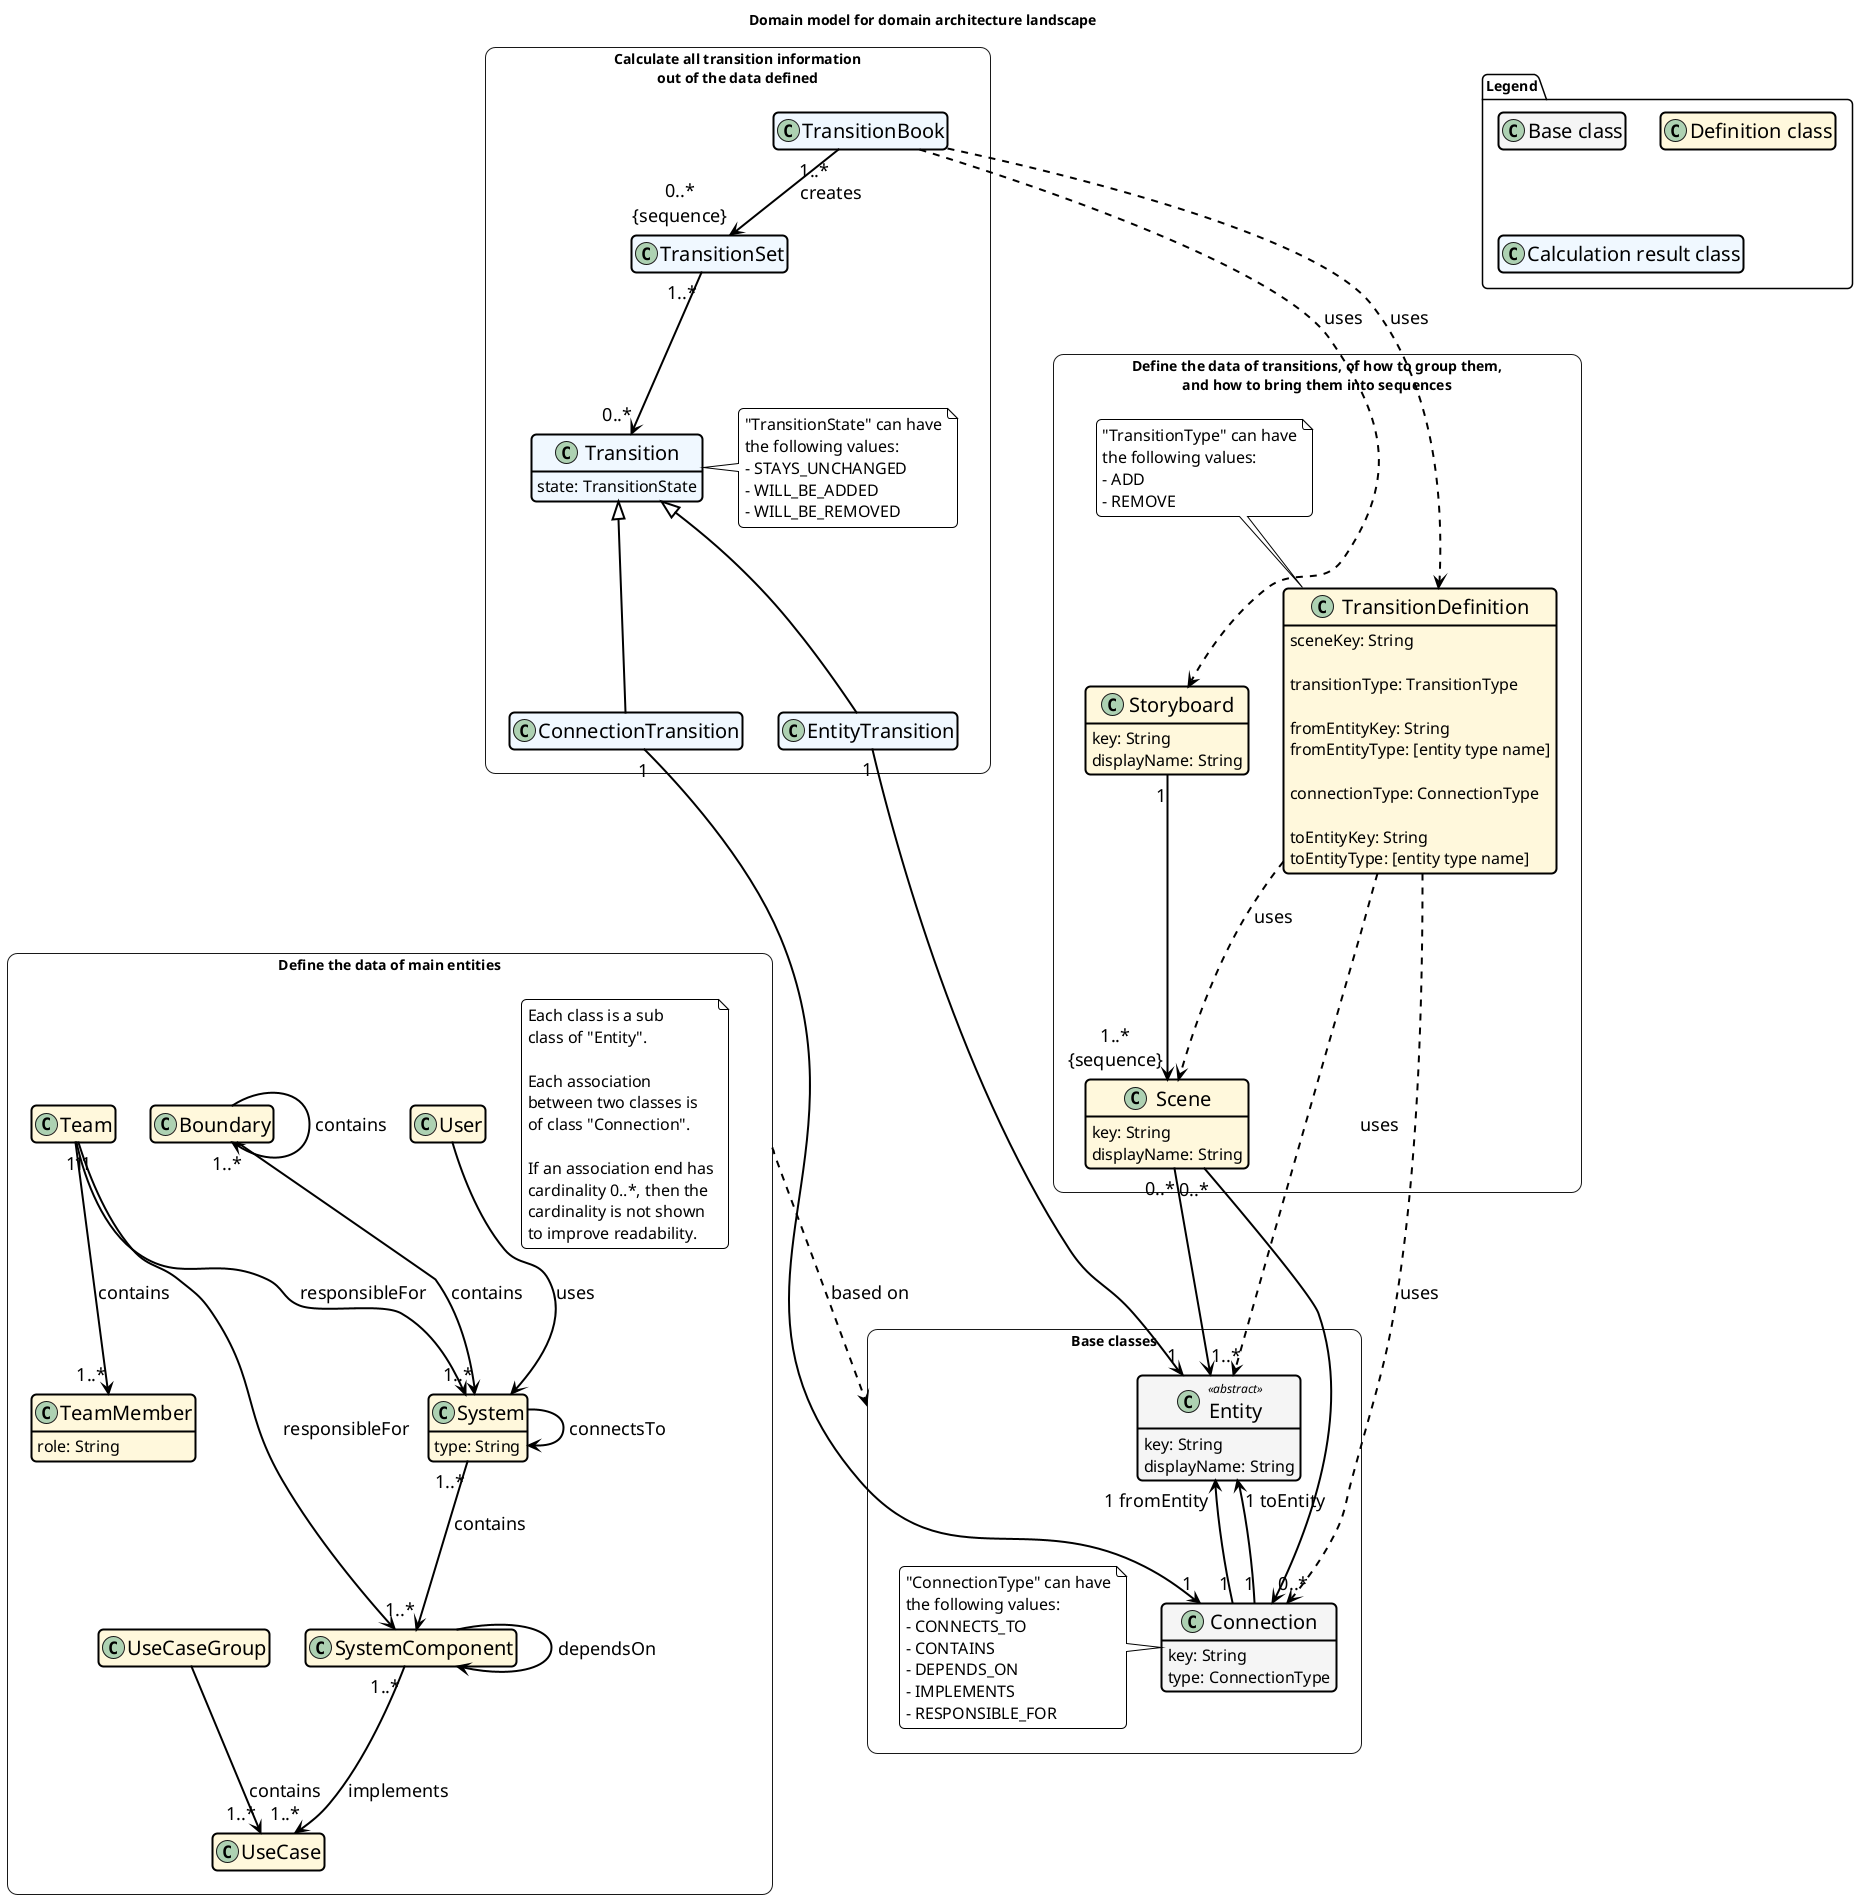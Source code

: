 
@startuml domainmodel

top to bottom direction
'left to right direction

skinparam shadowing false
skinparam componentStyle uml2

skinparam roundCorner 10

skinparam classAttributeFontSize 16
skinparam classBackgroundColor #cornsilk
skinparam classBorderColor #black
skinparam classBorderThickness 2
skinparam classFontSize 20

skinparam arrowColor #black
skinparam arrowFontSize 18
skinparam arrowThickness 2

skinparam noteBackgroundColor #white
skinparam noteBorderColor #black
skinparam noteBorderThickness 1
skinparam noteFontSize 16

skinparam rectangleRoundCorner 20


hide empty members

title Domain model for domain architecture landscape

rectangle baseClasses AS "Base classes" {
    class Entity <<abstract>> #WhiteSmoke {
        key: String
        displayName: String
    }
    class Connection #WhiteSmoke {
        key: String
        type: ConnectionType
    }
    note left of Connection
    "ConnectionType" can have
    the following values:
    - CONNECTS_TO
    - CONTAINS
    - DEPENDS_ON
    - IMPLEMENTS
    - RESPONSIBLE_FOR
    end note

    Connection "1" -UP-> "1 fromEntity" Entity
    Connection "1" -UP-> "1 toEntity" Entity
}

rectangle mainClasses AS "Define the data of main entities" {
    note as Note3
    Each class is a sub
    class of "Entity".

    Each association
    between two classes is
    of class "Connection".

    If an association end has
    cardinality 0..*, then the
    cardinality is not shown
    to improve readability.
    end note

    class User {
    }
    class Boundary {
    }
    class System {
        type: String
    }
    class SystemComponent {
    }
    class Team {
    }
    class TeamMember {
        role: String
    }

    class UseCase {
    }
    class UseCaseGroup {
    }


    User --> System : uses

    Boundary "1..*" --> "1..*" System : contains
    Boundary        -->        Boundary : contains

    System        -->        System : connectsTo
    System "1..*" --> "1..*" SystemComponent : contains

    Team "1" -->        System : responsibleFor
    Team "1" -->        SystemComponent : responsibleFor
    Team "1" --> "1..*" TeamMember : contains

    UseCaseGroup --> "1..*" UseCase : contains

    SystemComponent "1..*" --> "1..*" UseCase : implements
    SystemComponent        -->        SystemComponent : dependsOn
}

rectangle storyboardClasses AS "Define the data of transitions, of how to group them,\nand how to bring them into sequences" {
    class Storyboard {
        key: String
        displayName: String
    }
    class Scene {
        key: String
        displayName: String
    }
    class TransitionDefinition {
        sceneKey: String

        transitionType: TransitionType

        fromEntityKey: String
        fromEntityType: [entity type name]

        connectionType: ConnectionType

        toEntityKey: String
        toEntityType: [entity type name]
    }
    note top of TransitionDefinition
    "TransitionType" can have
    the following values:
    - ADD
    - REMOVE
    end note

    Storyboard "1" --> "1..*\n{sequence}" Scene
    Scene "0..*" --> "0..*" Connection
    Scene "0..*" --> "1..*" Entity

    TransitionDefinition ..> Scene  : uses
    TransitionDefinition ..> Connection : uses
    TransitionDefinition ..> Entity : uses
}

rectangle transitionClasses AS "Calculate all transition information\nout of the data defined" {
    class TransitionBook #AliceBlue {
    }
    class TransitionSet #AliceBlue {
    }
    class Transition #AliceBlue {
        state: TransitionState
    }
    note right of Transition
    "TransitionState" can have
    the following values:
    - STAYS_UNCHANGED
    - WILL_BE_ADDED
    - WILL_BE_REMOVED
    end note
    class ConnectionTransition #AliceBlue {
    }
    class EntityTransition #AliceBlue {
    }

    TransitionBook "1..*" --> "0..*\n{sequence}" TransitionSet : creates
    TransitionBook ....> Storyboard : uses
    TransitionBook ....> TransitionDefinition : uses
    TransitionSet "1..*" --> "0..*" Transition
    Transition <|-- ConnectionTransition
    Transition <|-- EntityTransition
    ConnectionTransition "1" --> "1" Connection
    EntityTransition "1" --> "1" Entity
}

package theLegend AS "Legend" {
    class baseClass as "Base class" #WhiteSmoke
    class definitionClass as "Definition class" #Cornsilk
    class calculationClass as "Calculation result class" #AliceBlue
}


mainClasses ..> baseClasses : based on
storyboardClasses -[hidden]-> baseClasses
transitionClasses -[hidden]-> storyboardClasses

@enduml
